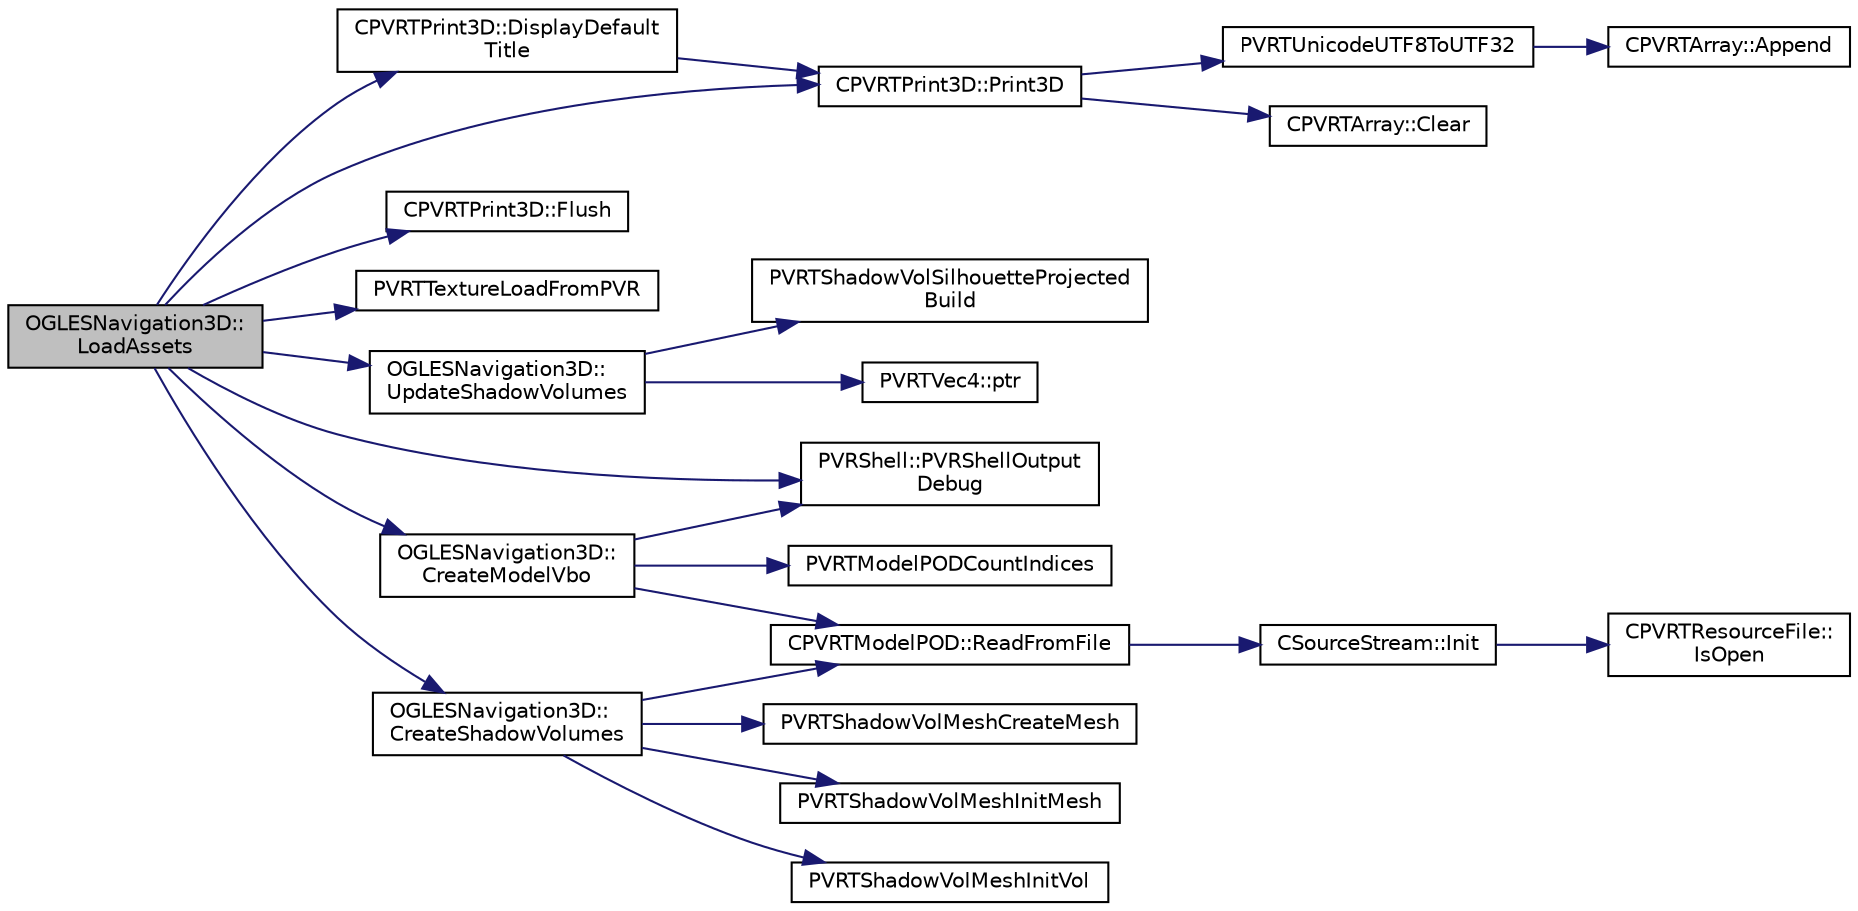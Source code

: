 digraph "OGLESNavigation3D::LoadAssets"
{
  edge [fontname="Helvetica",fontsize="10",labelfontname="Helvetica",labelfontsize="10"];
  node [fontname="Helvetica",fontsize="10",shape=record];
  rankdir="LR";
  Node1 [label="OGLESNavigation3D::\lLoadAssets",height=0.2,width=0.4,color="black", fillcolor="grey75", style="filled", fontcolor="black"];
  Node1 -> Node2 [color="midnightblue",fontsize="10",style="solid",fontname="Helvetica"];
  Node2 [label="CPVRTPrint3D::DisplayDefault\lTitle",height=0.2,width=0.4,color="black", fillcolor="white", style="filled",URL="$class_c_p_v_r_t_print3_d.html#a2bccb1ef64d69a433696094987799d79",tooltip="Creates a default title with predefined position and colours. It displays as well company logos when ..."];
  Node2 -> Node3 [color="midnightblue",fontsize="10",style="solid",fontname="Helvetica"];
  Node3 [label="CPVRTPrint3D::Print3D",height=0.2,width=0.4,color="black", fillcolor="white", style="filled",URL="$class_c_p_v_r_t_print3_d.html#afd98a5ba4e3f9183ceb615566a64f843",tooltip="Display 3D text on screen. CPVRTPrint3D::SetTextures(...) must have been called beforehand. This function accepts formatting in the printf way. "];
  Node3 -> Node4 [color="midnightblue",fontsize="10",style="solid",fontname="Helvetica"];
  Node4 [label="CPVRTArray::Clear",height=0.2,width=0.4,color="black", fillcolor="white", style="filled",URL="$class_c_p_v_r_t_array.html#ad1e3c37b05d484c9e5598899d6611440",tooltip="Clears the array. "];
  Node3 -> Node5 [color="midnightblue",fontsize="10",style="solid",fontname="Helvetica"];
  Node5 [label="PVRTUnicodeUTF8ToUTF32",height=0.2,width=0.4,color="black", fillcolor="white", style="filled",URL="$_p_v_r_t_unicode_8h.html#a54150f433be76ed547efa36329d48341",tooltip="Decodes a UTF8-encoded string in to Unicode code points (UTF32). If pUTF8 is not null terminated..."];
  Node5 -> Node6 [color="midnightblue",fontsize="10",style="solid",fontname="Helvetica"];
  Node6 [label="CPVRTArray::Append",height=0.2,width=0.4,color="black", fillcolor="white", style="filled",URL="$class_c_p_v_r_t_array.html#a1af5aeb05badf2783dbc7ec5b98cead2",tooltip="Appends an element to the end of the array, expanding it if necessary. "];
  Node1 -> Node3 [color="midnightblue",fontsize="10",style="solid",fontname="Helvetica"];
  Node1 -> Node7 [color="midnightblue",fontsize="10",style="solid",fontname="Helvetica"];
  Node7 [label="CPVRTPrint3D::Flush",height=0.2,width=0.4,color="black", fillcolor="white", style="filled",URL="$class_c_p_v_r_t_print3_d.html#ad7d1d707351cc84ec0614487e4acc6b1",tooltip="Flushes all the print text commands. "];
  Node1 -> Node8 [color="midnightblue",fontsize="10",style="solid",fontname="Helvetica"];
  Node8 [label="PVRTTextureLoadFromPVR",height=0.2,width=0.4,color="black", fillcolor="white", style="filled",URL="$group___a_p_i___o_g_l_e_s.html#ga6eecac4c871ba7ccdd0ef4b057a7d596",tooltip="Allows textures to be stored in binary PVR files and loaded in. Can load parts of a mipmaped texture ..."];
  Node1 -> Node9 [color="midnightblue",fontsize="10",style="solid",fontname="Helvetica"];
  Node9 [label="PVRShell::PVRShellOutput\lDebug",height=0.2,width=0.4,color="black", fillcolor="white", style="filled",URL="$class_p_v_r_shell.html#a143d693b1c6e373b29485c1be51d1010",tooltip="Writes the resultant string to the debug output (e.g. using printf(), OutputDebugString(), ...). Check the SDK release notes for details on how the string is output. "];
  Node1 -> Node10 [color="midnightblue",fontsize="10",style="solid",fontname="Helvetica"];
  Node10 [label="OGLESNavigation3D::\lUpdateShadowVolumes",height=0.2,width=0.4,color="black", fillcolor="white", style="filled",URL="$class_o_g_l_e_s_navigation3_d.html#a00b4833d563f86803ec23ba031bada57"];
  Node10 -> Node11 [color="midnightblue",fontsize="10",style="solid",fontname="Helvetica"];
  Node11 [label="PVRTShadowVolSilhouetteProjected\lBuild",height=0.2,width=0.4,color="black", fillcolor="white", style="filled",URL="$_p_v_r_t_shadow_vol_8h.html#a890b0876ff8a4d3898526672de9c3938"];
  Node10 -> Node12 [color="midnightblue",fontsize="10",style="solid",fontname="Helvetica"];
  Node12 [label="PVRTVec4::ptr",height=0.2,width=0.4,color="black", fillcolor="white", style="filled",URL="$struct_p_v_r_t_vec4.html#a4af280700e8195e6b4c2a2384624d926",tooltip="returns a pointer to memory containing the values of the PVRTVec3 "];
  Node1 -> Node13 [color="midnightblue",fontsize="10",style="solid",fontname="Helvetica"];
  Node13 [label="OGLESNavigation3D::\lCreateModelVbo",height=0.2,width=0.4,color="black", fillcolor="white", style="filled",URL="$class_o_g_l_e_s_navigation3_d.html#a532fd2299c7fe4fe95f9b3690389454a"];
  Node13 -> Node14 [color="midnightblue",fontsize="10",style="solid",fontname="Helvetica"];
  Node14 [label="CPVRTModelPOD::ReadFromFile",height=0.2,width=0.4,color="black", fillcolor="white", style="filled",URL="$class_c_p_v_r_t_model_p_o_d.html#abe43b961eabe1c9db94545b97c84c71f",tooltip="Loads the specified \".POD\" file; returns the scene in pScene. This structure must later be destroyed ..."];
  Node14 -> Node15 [color="midnightblue",fontsize="10",style="solid",fontname="Helvetica"];
  Node15 [label="CSourceStream::Init",height=0.2,width=0.4,color="black", fillcolor="white", style="filled",URL="$class_c_source_stream.html#ab0ebb0e543b50e391d1e73a8cf40162e"];
  Node15 -> Node16 [color="midnightblue",fontsize="10",style="solid",fontname="Helvetica"];
  Node16 [label="CPVRTResourceFile::\lIsOpen",height=0.2,width=0.4,color="black", fillcolor="white", style="filled",URL="$class_c_p_v_r_t_resource_file.html#a484df820e9829438c0601bbc0aef7797",tooltip="Is the file open. "];
  Node13 -> Node17 [color="midnightblue",fontsize="10",style="solid",fontname="Helvetica"];
  Node17 [label="PVRTModelPODCountIndices",height=0.2,width=0.4,color="black", fillcolor="white", style="filled",URL="$_p_v_r_t_model_p_o_d_8h.html#a30211d755b5779ba7f85269a248b9254"];
  Node13 -> Node9 [color="midnightblue",fontsize="10",style="solid",fontname="Helvetica"];
  Node1 -> Node18 [color="midnightblue",fontsize="10",style="solid",fontname="Helvetica"];
  Node18 [label="OGLESNavigation3D::\lCreateShadowVolumes",height=0.2,width=0.4,color="black", fillcolor="white", style="filled",URL="$class_o_g_l_e_s_navigation3_d.html#aa31e8c1875cf6fc25418cc5ebec5356c"];
  Node18 -> Node14 [color="midnightblue",fontsize="10",style="solid",fontname="Helvetica"];
  Node18 -> Node19 [color="midnightblue",fontsize="10",style="solid",fontname="Helvetica"];
  Node19 [label="PVRTShadowVolMeshCreateMesh",height=0.2,width=0.4,color="black", fillcolor="white", style="filled",URL="$_p_v_r_t_shadow_vol_8h.html#a3f5f49826379f302d55a95d978d97419"];
  Node18 -> Node20 [color="midnightblue",fontsize="10",style="solid",fontname="Helvetica"];
  Node20 [label="PVRTShadowVolMeshInitMesh",height=0.2,width=0.4,color="black", fillcolor="white", style="filled",URL="$_p_v_r_t_shadow_vol_8h.html#a7e6158532160e8cb9768c897ab449f8c"];
  Node18 -> Node21 [color="midnightblue",fontsize="10",style="solid",fontname="Helvetica"];
  Node21 [label="PVRTShadowVolMeshInitVol",height=0.2,width=0.4,color="black", fillcolor="white", style="filled",URL="$_p_v_r_t_shadow_vol_8h.html#aeaf55b606d528adbbd2f71d0a71aed3f"];
}
